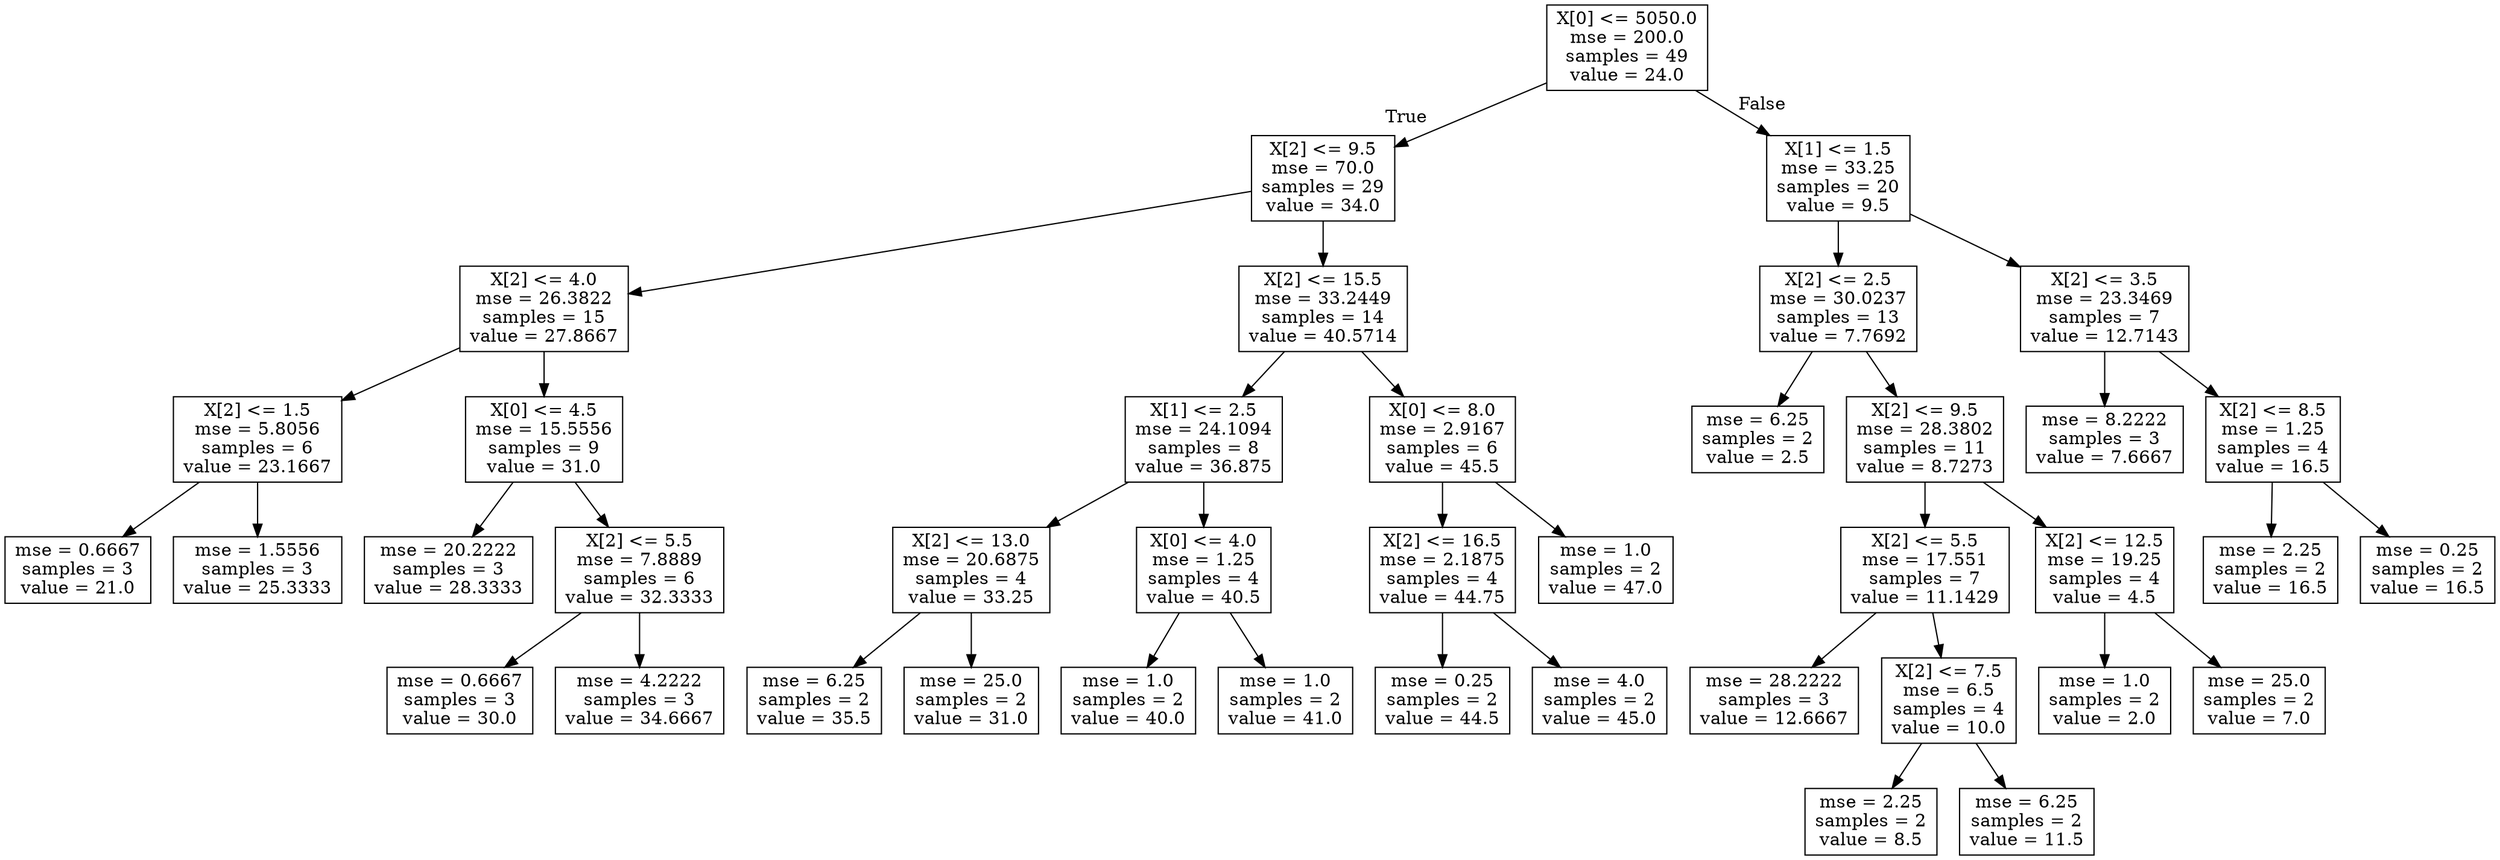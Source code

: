 digraph Tree {
node [shape=box] ;
0 [label="X[0] <= 5050.0\nmse = 200.0\nsamples = 49\nvalue = 24.0"] ;
1 [label="X[2] <= 9.5\nmse = 70.0\nsamples = 29\nvalue = 34.0"] ;
0 -> 1 [labeldistance=2.5, labelangle=45, headlabel="True"] ;
2 [label="X[2] <= 4.0\nmse = 26.3822\nsamples = 15\nvalue = 27.8667"] ;
1 -> 2 ;
3 [label="X[2] <= 1.5\nmse = 5.8056\nsamples = 6\nvalue = 23.1667"] ;
2 -> 3 ;
4 [label="mse = 0.6667\nsamples = 3\nvalue = 21.0"] ;
3 -> 4 ;
5 [label="mse = 1.5556\nsamples = 3\nvalue = 25.3333"] ;
3 -> 5 ;
6 [label="X[0] <= 4.5\nmse = 15.5556\nsamples = 9\nvalue = 31.0"] ;
2 -> 6 ;
7 [label="mse = 20.2222\nsamples = 3\nvalue = 28.3333"] ;
6 -> 7 ;
8 [label="X[2] <= 5.5\nmse = 7.8889\nsamples = 6\nvalue = 32.3333"] ;
6 -> 8 ;
9 [label="mse = 0.6667\nsamples = 3\nvalue = 30.0"] ;
8 -> 9 ;
10 [label="mse = 4.2222\nsamples = 3\nvalue = 34.6667"] ;
8 -> 10 ;
11 [label="X[2] <= 15.5\nmse = 33.2449\nsamples = 14\nvalue = 40.5714"] ;
1 -> 11 ;
12 [label="X[1] <= 2.5\nmse = 24.1094\nsamples = 8\nvalue = 36.875"] ;
11 -> 12 ;
13 [label="X[2] <= 13.0\nmse = 20.6875\nsamples = 4\nvalue = 33.25"] ;
12 -> 13 ;
14 [label="mse = 6.25\nsamples = 2\nvalue = 35.5"] ;
13 -> 14 ;
15 [label="mse = 25.0\nsamples = 2\nvalue = 31.0"] ;
13 -> 15 ;
16 [label="X[0] <= 4.0\nmse = 1.25\nsamples = 4\nvalue = 40.5"] ;
12 -> 16 ;
17 [label="mse = 1.0\nsamples = 2\nvalue = 40.0"] ;
16 -> 17 ;
18 [label="mse = 1.0\nsamples = 2\nvalue = 41.0"] ;
16 -> 18 ;
19 [label="X[0] <= 8.0\nmse = 2.9167\nsamples = 6\nvalue = 45.5"] ;
11 -> 19 ;
20 [label="X[2] <= 16.5\nmse = 2.1875\nsamples = 4\nvalue = 44.75"] ;
19 -> 20 ;
21 [label="mse = 0.25\nsamples = 2\nvalue = 44.5"] ;
20 -> 21 ;
22 [label="mse = 4.0\nsamples = 2\nvalue = 45.0"] ;
20 -> 22 ;
23 [label="mse = 1.0\nsamples = 2\nvalue = 47.0"] ;
19 -> 23 ;
24 [label="X[1] <= 1.5\nmse = 33.25\nsamples = 20\nvalue = 9.5"] ;
0 -> 24 [labeldistance=2.5, labelangle=-45, headlabel="False"] ;
25 [label="X[2] <= 2.5\nmse = 30.0237\nsamples = 13\nvalue = 7.7692"] ;
24 -> 25 ;
26 [label="mse = 6.25\nsamples = 2\nvalue = 2.5"] ;
25 -> 26 ;
27 [label="X[2] <= 9.5\nmse = 28.3802\nsamples = 11\nvalue = 8.7273"] ;
25 -> 27 ;
28 [label="X[2] <= 5.5\nmse = 17.551\nsamples = 7\nvalue = 11.1429"] ;
27 -> 28 ;
29 [label="mse = 28.2222\nsamples = 3\nvalue = 12.6667"] ;
28 -> 29 ;
30 [label="X[2] <= 7.5\nmse = 6.5\nsamples = 4\nvalue = 10.0"] ;
28 -> 30 ;
31 [label="mse = 2.25\nsamples = 2\nvalue = 8.5"] ;
30 -> 31 ;
32 [label="mse = 6.25\nsamples = 2\nvalue = 11.5"] ;
30 -> 32 ;
33 [label="X[2] <= 12.5\nmse = 19.25\nsamples = 4\nvalue = 4.5"] ;
27 -> 33 ;
34 [label="mse = 1.0\nsamples = 2\nvalue = 2.0"] ;
33 -> 34 ;
35 [label="mse = 25.0\nsamples = 2\nvalue = 7.0"] ;
33 -> 35 ;
36 [label="X[2] <= 3.5\nmse = 23.3469\nsamples = 7\nvalue = 12.7143"] ;
24 -> 36 ;
37 [label="mse = 8.2222\nsamples = 3\nvalue = 7.6667"] ;
36 -> 37 ;
38 [label="X[2] <= 8.5\nmse = 1.25\nsamples = 4\nvalue = 16.5"] ;
36 -> 38 ;
39 [label="mse = 2.25\nsamples = 2\nvalue = 16.5"] ;
38 -> 39 ;
40 [label="mse = 0.25\nsamples = 2\nvalue = 16.5"] ;
38 -> 40 ;
}